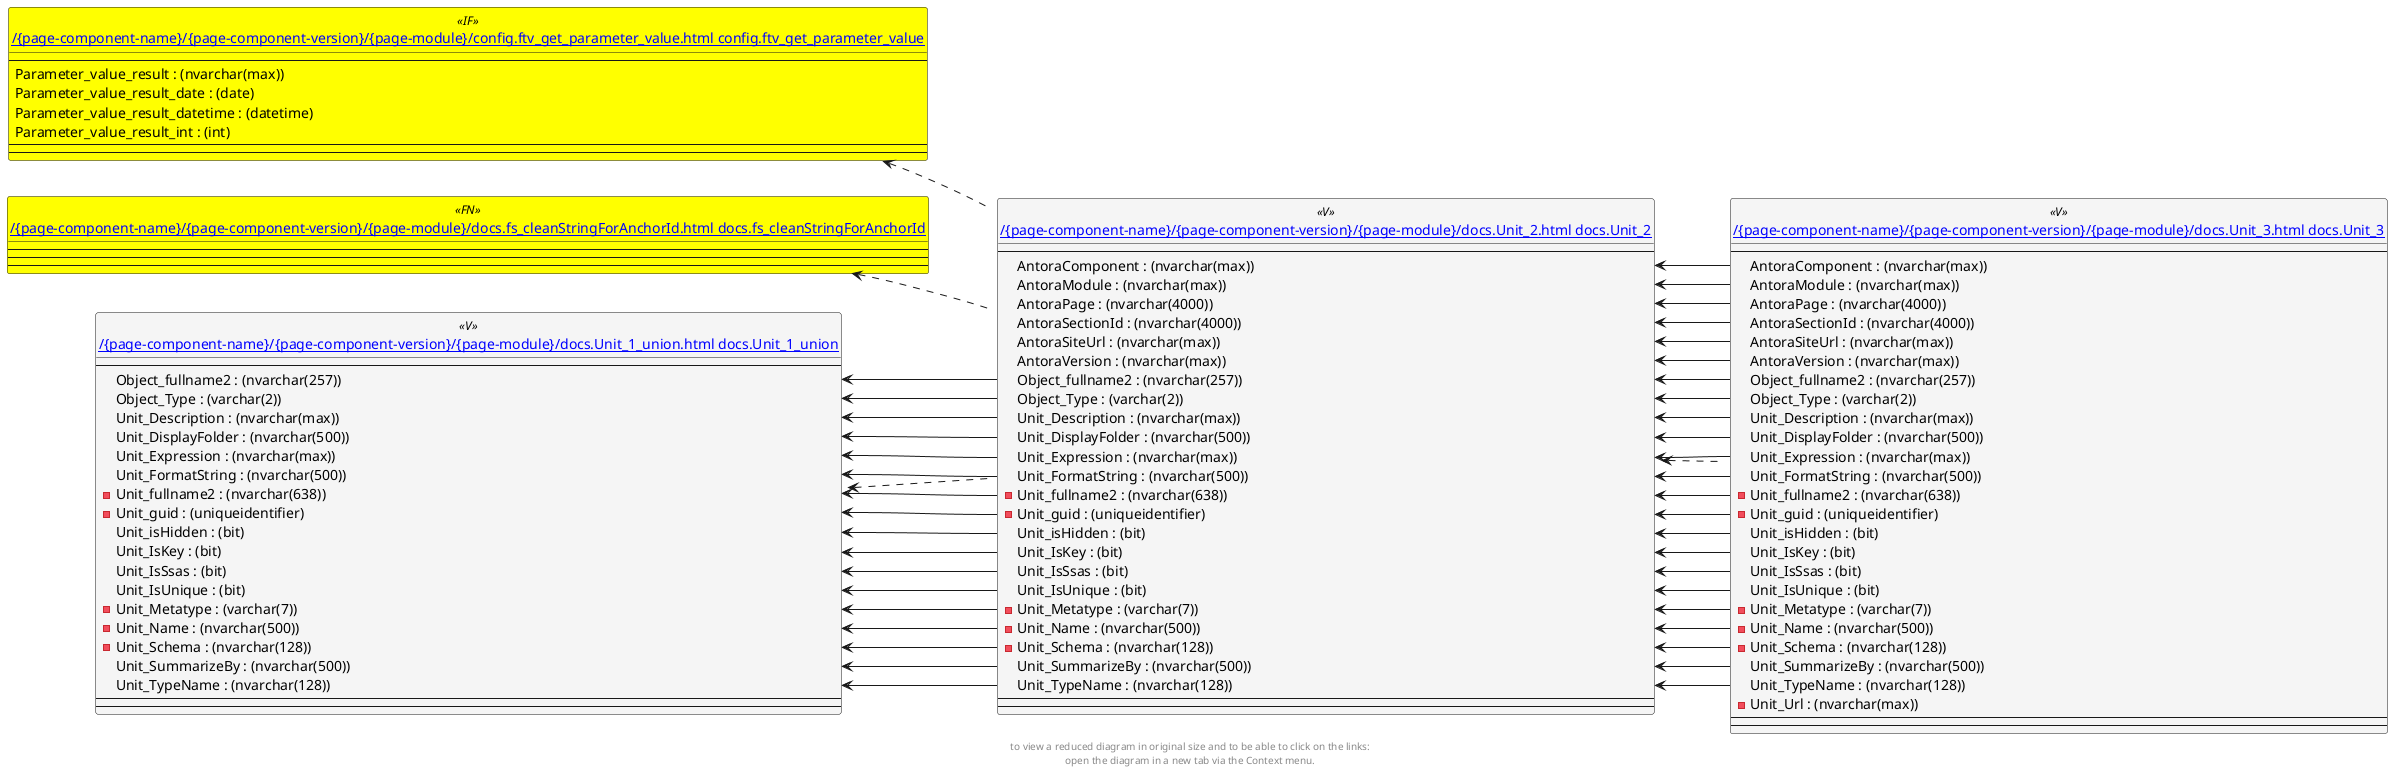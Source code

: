 @startuml
left to right direction
'top to bottom direction
hide circle
'avoide "." issues:
set namespaceSeparator none


skinparam class {
  BackgroundColor White
  BackgroundColor<<FN>> Yellow
  BackgroundColor<<FS>> Yellow
  BackgroundColor<<FT>> LightGray
  BackgroundColor<<IF>> Yellow
  BackgroundColor<<IS>> Yellow
  BackgroundColor<<P>> Aqua
  BackgroundColor<<PC>> Aqua
  BackgroundColor<<SN>> Yellow
  BackgroundColor<<SO>> SlateBlue
  BackgroundColor<<TF>> LightGray
  BackgroundColor<<TR>> Tomato
  BackgroundColor<<U>> White
  BackgroundColor<<V>> WhiteSmoke
  BackgroundColor<<X>> Aqua
}


entity "[[{site-url}/{page-component-name}/{page-component-version}/{page-module}/config.ftv_get_parameter_value.html config.ftv_get_parameter_value]]" as config.ftv_get_parameter_value << IF >> {
  --
  Parameter_value_result : (nvarchar(max))
  Parameter_value_result_date : (date)
  Parameter_value_result_datetime : (datetime)
  Parameter_value_result_int : (int)
  --
  --
}

entity "[[{site-url}/{page-component-name}/{page-component-version}/{page-module}/docs.fs_cleanStringForAnchorId.html docs.fs_cleanStringForAnchorId]]" as docs.fs_cleanStringForAnchorId << FN >> {
  --
  --
  --
}

entity "[[{site-url}/{page-component-name}/{page-component-version}/{page-module}/docs.Unit_1_union.html docs.Unit_1_union]]" as docs.Unit_1_union << V >> {
  --
  Object_fullname2 : (nvarchar(257))
  Object_Type : (varchar(2))
  Unit_Description : (nvarchar(max))
  Unit_DisplayFolder : (nvarchar(500))
  Unit_Expression : (nvarchar(max))
  Unit_FormatString : (nvarchar(500))
  - Unit_fullname2 : (nvarchar(638))
  - Unit_guid : (uniqueidentifier)
  Unit_isHidden : (bit)
  Unit_IsKey : (bit)
  Unit_IsSsas : (bit)
  Unit_IsUnique : (bit)
  - Unit_Metatype : (varchar(7))
  - Unit_Name : (nvarchar(500))
  - Unit_Schema : (nvarchar(128))
  Unit_SummarizeBy : (nvarchar(500))
  Unit_TypeName : (nvarchar(128))
  --
  --
}

entity "[[{site-url}/{page-component-name}/{page-component-version}/{page-module}/docs.Unit_2.html docs.Unit_2]]" as docs.Unit_2 << V >> {
  --
  AntoraComponent : (nvarchar(max))
  AntoraModule : (nvarchar(max))
  AntoraPage : (nvarchar(4000))
  AntoraSectionId : (nvarchar(4000))
  AntoraSiteUrl : (nvarchar(max))
  AntoraVersion : (nvarchar(max))
  Object_fullname2 : (nvarchar(257))
  Object_Type : (varchar(2))
  Unit_Description : (nvarchar(max))
  Unit_DisplayFolder : (nvarchar(500))
  Unit_Expression : (nvarchar(max))
  Unit_FormatString : (nvarchar(500))
  - Unit_fullname2 : (nvarchar(638))
  - Unit_guid : (uniqueidentifier)
  Unit_isHidden : (bit)
  Unit_IsKey : (bit)
  Unit_IsSsas : (bit)
  Unit_IsUnique : (bit)
  - Unit_Metatype : (varchar(7))
  - Unit_Name : (nvarchar(500))
  - Unit_Schema : (nvarchar(128))
  Unit_SummarizeBy : (nvarchar(500))
  Unit_TypeName : (nvarchar(128))
  --
  --
}

entity "[[{site-url}/{page-component-name}/{page-component-version}/{page-module}/docs.Unit_3.html docs.Unit_3]]" as docs.Unit_3 << V >> {
  --
  AntoraComponent : (nvarchar(max))
  AntoraModule : (nvarchar(max))
  AntoraPage : (nvarchar(4000))
  AntoraSectionId : (nvarchar(4000))
  AntoraSiteUrl : (nvarchar(max))
  AntoraVersion : (nvarchar(max))
  Object_fullname2 : (nvarchar(257))
  Object_Type : (varchar(2))
  Unit_Description : (nvarchar(max))
  Unit_DisplayFolder : (nvarchar(500))
  Unit_Expression : (nvarchar(max))
  Unit_FormatString : (nvarchar(500))
  - Unit_fullname2 : (nvarchar(638))
  - Unit_guid : (uniqueidentifier)
  Unit_isHidden : (bit)
  Unit_IsKey : (bit)
  Unit_IsSsas : (bit)
  Unit_IsUnique : (bit)
  - Unit_Metatype : (varchar(7))
  - Unit_Name : (nvarchar(500))
  - Unit_Schema : (nvarchar(128))
  Unit_SummarizeBy : (nvarchar(500))
  Unit_TypeName : (nvarchar(128))
  - Unit_Url : (nvarchar(max))
  --
  --
}

config.ftv_get_parameter_value <.. docs.Unit_2
docs.fs_cleanStringForAnchorId <.. docs.Unit_2
docs.Unit_1_union <.. docs.Unit_2
docs.Unit_2 <.. docs.Unit_3
docs.Unit_1_union::Object_fullname2 <-- docs.Unit_2::Object_fullname2
docs.Unit_1_union::Object_Type <-- docs.Unit_2::Object_Type
docs.Unit_1_union::Unit_Description <-- docs.Unit_2::Unit_Description
docs.Unit_1_union::Unit_DisplayFolder <-- docs.Unit_2::Unit_DisplayFolder
docs.Unit_1_union::Unit_Expression <-- docs.Unit_2::Unit_Expression
docs.Unit_1_union::Unit_FormatString <-- docs.Unit_2::Unit_FormatString
docs.Unit_1_union::Unit_fullname2 <-- docs.Unit_2::Unit_fullname2
docs.Unit_1_union::Unit_guid <-- docs.Unit_2::Unit_guid
docs.Unit_1_union::Unit_isHidden <-- docs.Unit_2::Unit_isHidden
docs.Unit_1_union::Unit_IsKey <-- docs.Unit_2::Unit_IsKey
docs.Unit_1_union::Unit_IsSsas <-- docs.Unit_2::Unit_IsSsas
docs.Unit_1_union::Unit_IsUnique <-- docs.Unit_2::Unit_IsUnique
docs.Unit_1_union::Unit_Metatype <-- docs.Unit_2::Unit_Metatype
docs.Unit_1_union::Unit_Name <-- docs.Unit_2::Unit_Name
docs.Unit_1_union::Unit_Schema <-- docs.Unit_2::Unit_Schema
docs.Unit_1_union::Unit_SummarizeBy <-- docs.Unit_2::Unit_SummarizeBy
docs.Unit_1_union::Unit_TypeName <-- docs.Unit_2::Unit_TypeName
docs.Unit_2::AntoraComponent <-- docs.Unit_3::AntoraComponent
docs.Unit_2::AntoraModule <-- docs.Unit_3::AntoraModule
docs.Unit_2::AntoraPage <-- docs.Unit_3::AntoraPage
docs.Unit_2::AntoraSectionId <-- docs.Unit_3::AntoraSectionId
docs.Unit_2::AntoraSiteUrl <-- docs.Unit_3::AntoraSiteUrl
docs.Unit_2::AntoraVersion <-- docs.Unit_3::AntoraVersion
docs.Unit_2::Object_fullname2 <-- docs.Unit_3::Object_fullname2
docs.Unit_2::Object_Type <-- docs.Unit_3::Object_Type
docs.Unit_2::Unit_Description <-- docs.Unit_3::Unit_Description
docs.Unit_2::Unit_DisplayFolder <-- docs.Unit_3::Unit_DisplayFolder
docs.Unit_2::Unit_Expression <-- docs.Unit_3::Unit_Expression
docs.Unit_2::Unit_FormatString <-- docs.Unit_3::Unit_FormatString
docs.Unit_2::Unit_fullname2 <-- docs.Unit_3::Unit_fullname2
docs.Unit_2::Unit_guid <-- docs.Unit_3::Unit_guid
docs.Unit_2::Unit_isHidden <-- docs.Unit_3::Unit_isHidden
docs.Unit_2::Unit_IsKey <-- docs.Unit_3::Unit_IsKey
docs.Unit_2::Unit_IsSsas <-- docs.Unit_3::Unit_IsSsas
docs.Unit_2::Unit_IsUnique <-- docs.Unit_3::Unit_IsUnique
docs.Unit_2::Unit_Metatype <-- docs.Unit_3::Unit_Metatype
docs.Unit_2::Unit_Name <-- docs.Unit_3::Unit_Name
docs.Unit_2::Unit_Schema <-- docs.Unit_3::Unit_Schema
docs.Unit_2::Unit_SummarizeBy <-- docs.Unit_3::Unit_SummarizeBy
docs.Unit_2::Unit_TypeName <-- docs.Unit_3::Unit_TypeName
footer
to view a reduced diagram in original size and to be able to click on the links:
open the diagram in a new tab via the Context menu.
end footer

@enduml


